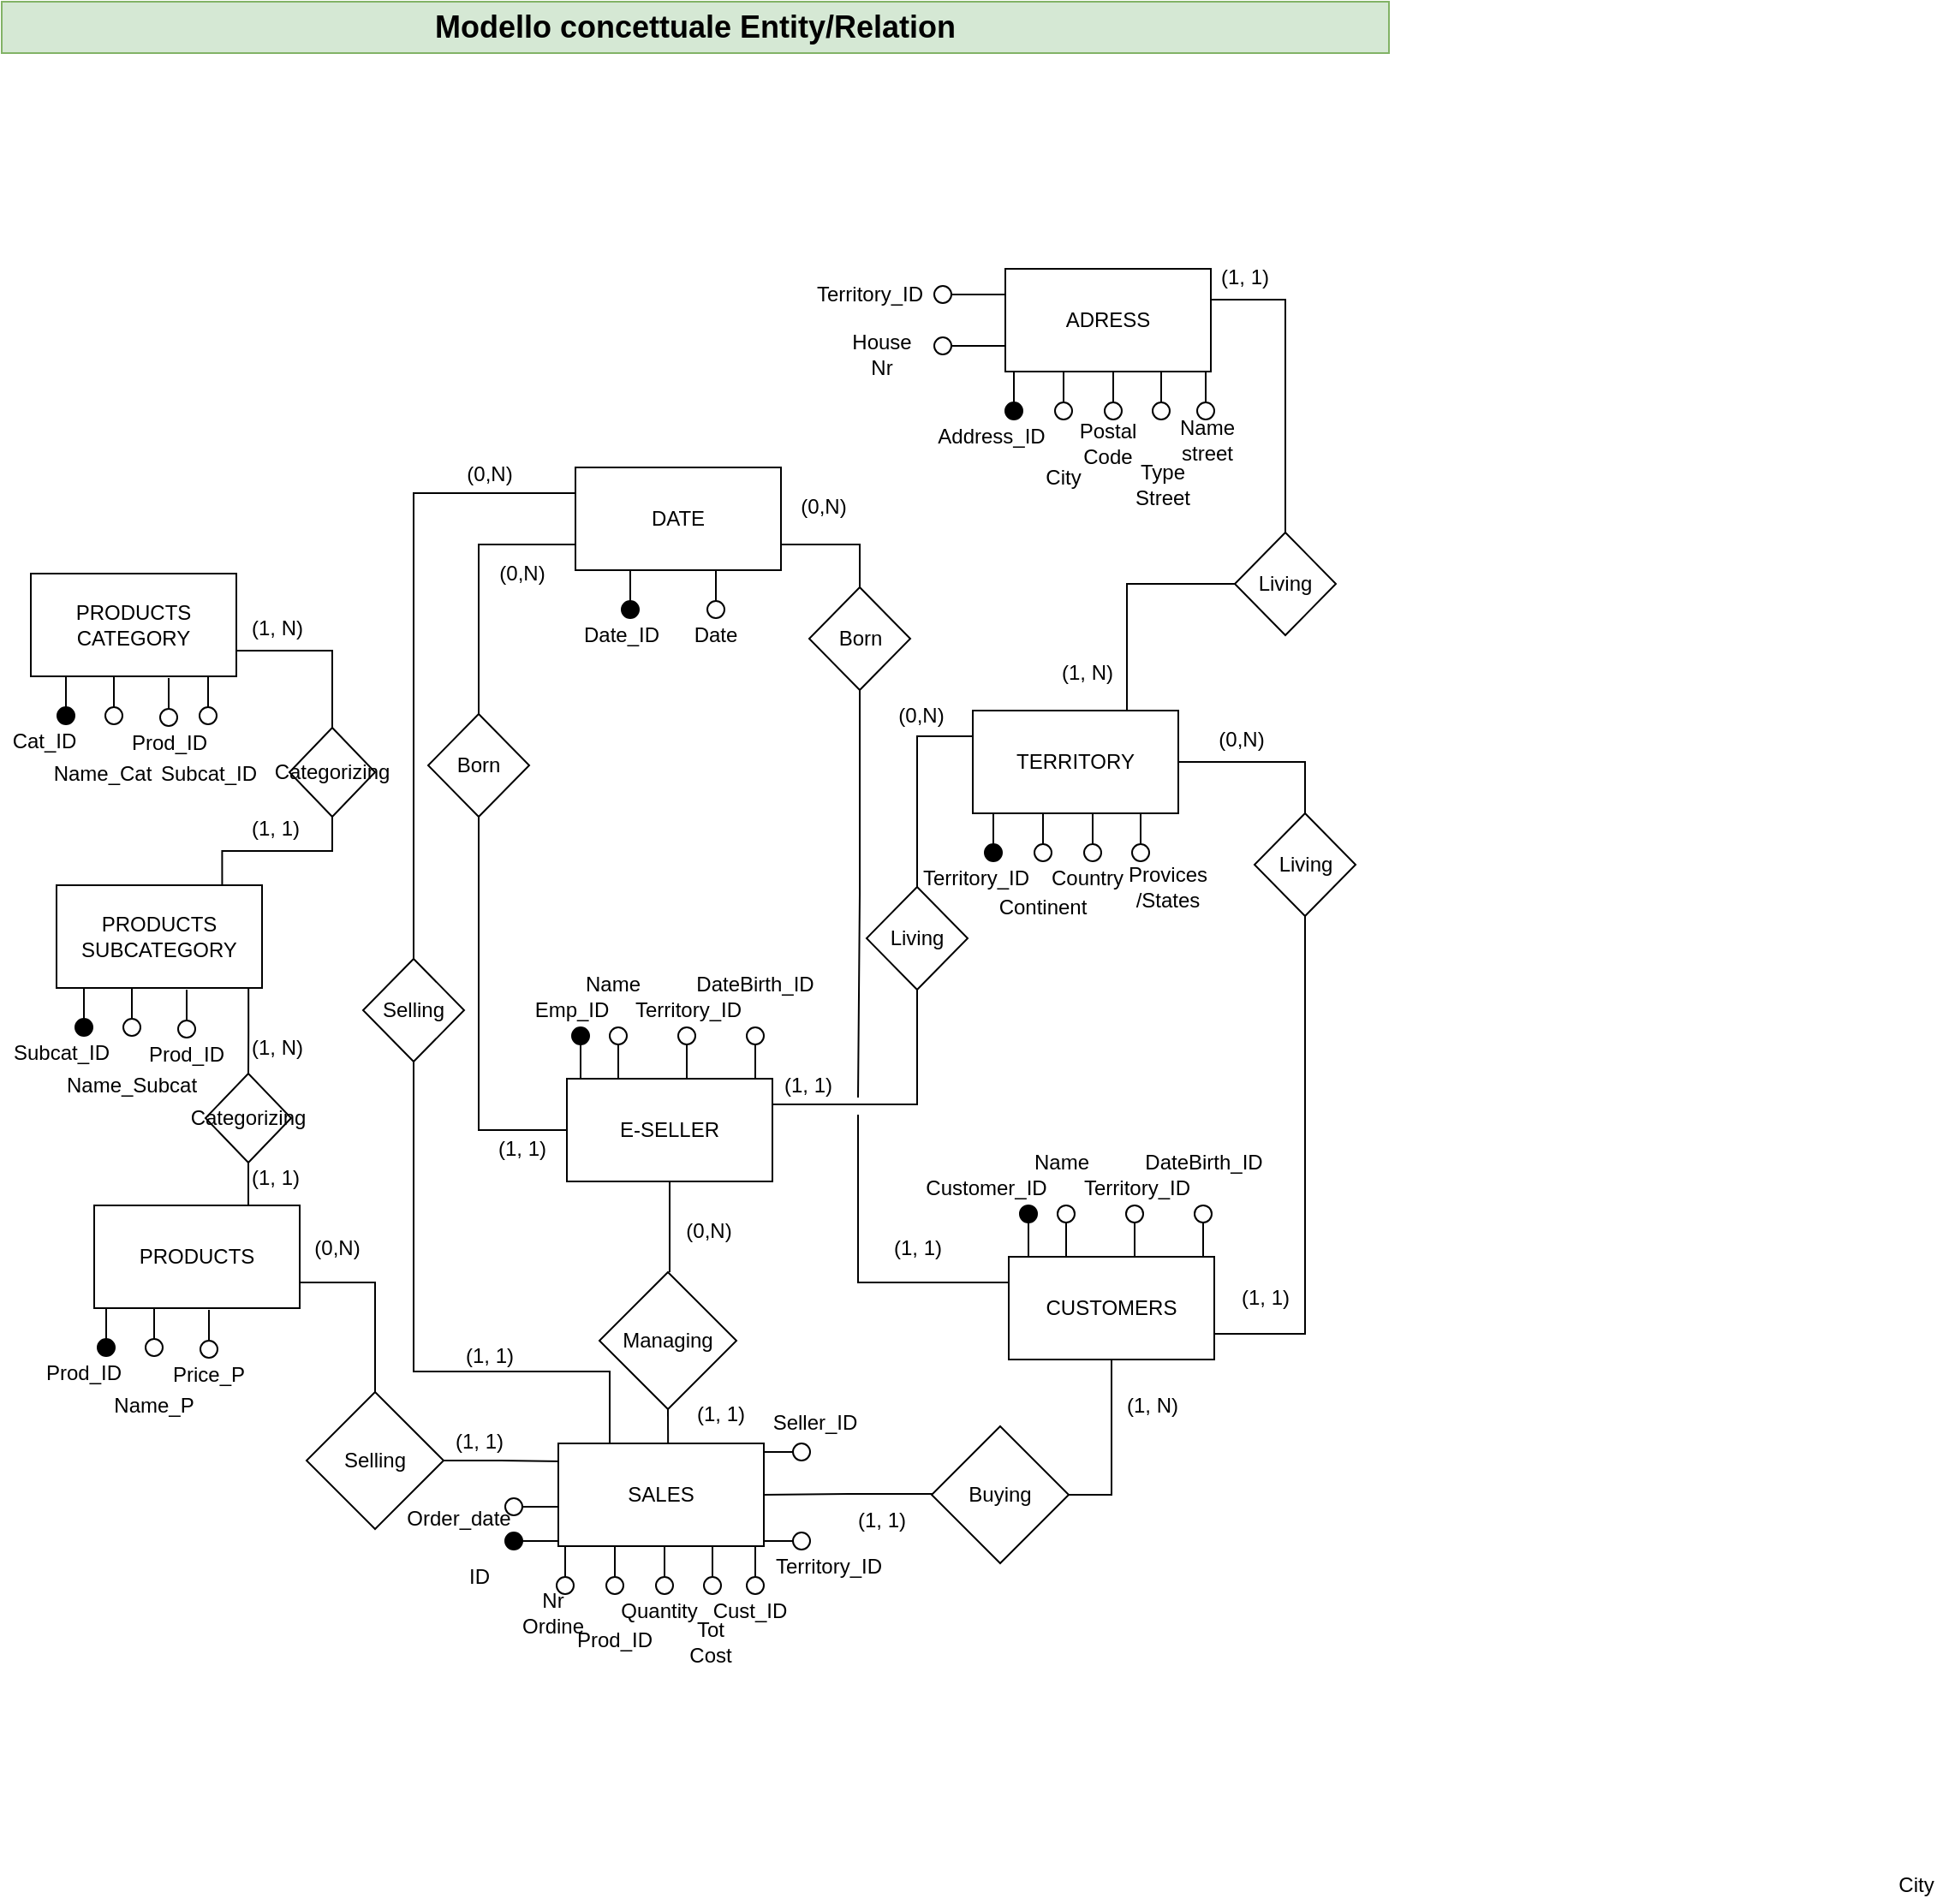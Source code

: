 <mxfile version="21.6.8" type="device">
  <diagram name="Page-1" id="ieDIYA_swwrAIEChpHFk">
    <mxGraphModel dx="1036" dy="622" grid="1" gridSize="10" guides="1" tooltips="1" connect="1" arrows="1" fold="1" page="1" pageScale="1" pageWidth="827" pageHeight="1169" math="0" shadow="0">
      <root>
        <mxCell id="0" />
        <mxCell id="1" parent="0" />
        <mxCell id="45Ii6qkF4x4RbLBeoCnF-1" value="Modello concettuale Entity/Relation" style="text;html=1;strokeColor=#82b366;fillColor=#d5e8d4;align=center;verticalAlign=middle;whiteSpace=wrap;rounded=0;fontSize=18;fontStyle=1" parent="1" vertex="1">
          <mxGeometry x="10" y="10" width="810" height="30" as="geometry" />
        </mxCell>
        <mxCell id="45Ii6qkF4x4RbLBeoCnF-12" style="edgeStyle=orthogonalEdgeStyle;rounded=0;orthogonalLoop=1;jettySize=auto;html=1;exitX=1;exitY=0.5;exitDx=0;exitDy=0;entryX=0.02;entryY=0.174;entryDx=0;entryDy=0;endArrow=none;endFill=0;entryPerimeter=0;" parent="1" source="45Ii6qkF4x4RbLBeoCnF-19" target="45Ii6qkF4x4RbLBeoCnF-9" edge="1">
          <mxGeometry relative="1" as="geometry" />
        </mxCell>
        <mxCell id="45Ii6qkF4x4RbLBeoCnF-2" value="PRODUCTS" style="rounded=0;whiteSpace=wrap;html=1;" parent="1" vertex="1">
          <mxGeometry x="64" y="713" width="120" height="60" as="geometry" />
        </mxCell>
        <mxCell id="45Ii6qkF4x4RbLBeoCnF-18" style="edgeStyle=orthogonalEdgeStyle;rounded=0;orthogonalLoop=1;jettySize=auto;html=1;exitX=0.5;exitY=1;exitDx=0;exitDy=0;entryX=0.806;entryY=0.012;entryDx=0;entryDy=0;entryPerimeter=0;endArrow=none;endFill=0;" parent="1" source="45Ii6qkF4x4RbLBeoCnF-167" target="45Ii6qkF4x4RbLBeoCnF-4" edge="1">
          <mxGeometry relative="1" as="geometry" />
        </mxCell>
        <mxCell id="45Ii6qkF4x4RbLBeoCnF-3" value="PRODUCTS CATEGORY" style="rounded=0;whiteSpace=wrap;html=1;" parent="1" vertex="1">
          <mxGeometry x="27" y="344" width="120" height="60" as="geometry" />
        </mxCell>
        <mxCell id="45Ii6qkF4x4RbLBeoCnF-17" style="edgeStyle=orthogonalEdgeStyle;rounded=0;orthogonalLoop=1;jettySize=auto;html=1;endArrow=none;endFill=0;entryX=0.75;entryY=0;entryDx=0;entryDy=0;exitX=0.5;exitY=1;exitDx=0;exitDy=0;" parent="1" source="45Ii6qkF4x4RbLBeoCnF-169" target="45Ii6qkF4x4RbLBeoCnF-2" edge="1">
          <mxGeometry relative="1" as="geometry">
            <mxPoint x="158" y="592" as="sourcePoint" />
          </mxGeometry>
        </mxCell>
        <mxCell id="45Ii6qkF4x4RbLBeoCnF-4" value="PRODUCTS SUBCATEGORY" style="rounded=0;whiteSpace=wrap;html=1;" parent="1" vertex="1">
          <mxGeometry x="42" y="526" width="120" height="60" as="geometry" />
        </mxCell>
        <mxCell id="45Ii6qkF4x4RbLBeoCnF-11" style="edgeStyle=orthogonalEdgeStyle;rounded=0;orthogonalLoop=1;jettySize=auto;html=1;exitX=0.044;exitY=0.494;exitDx=0;exitDy=0;entryX=1;entryY=0.5;entryDx=0;entryDy=0;endArrow=none;endFill=0;exitPerimeter=0;" parent="1" source="45Ii6qkF4x4RbLBeoCnF-21" target="45Ii6qkF4x4RbLBeoCnF-9" edge="1">
          <mxGeometry relative="1" as="geometry" />
        </mxCell>
        <mxCell id="45Ii6qkF4x4RbLBeoCnF-220" style="edgeStyle=orthogonalEdgeStyle;rounded=0;orthogonalLoop=1;jettySize=auto;html=1;exitX=0;exitY=0.25;exitDx=0;exitDy=0;endArrow=none;endFill=0;" parent="1" source="45Ii6qkF4x4RbLBeoCnF-5" edge="1">
          <mxGeometry relative="1" as="geometry">
            <mxPoint x="510" y="660" as="targetPoint" />
            <Array as="points">
              <mxPoint x="510" y="758" />
              <mxPoint x="510" y="660" />
            </Array>
          </mxGeometry>
        </mxCell>
        <mxCell id="45Ii6qkF4x4RbLBeoCnF-5" value="CUSTOMERS" style="rounded=0;whiteSpace=wrap;html=1;" parent="1" vertex="1">
          <mxGeometry x="598" y="743" width="120" height="60" as="geometry" />
        </mxCell>
        <mxCell id="45Ii6qkF4x4RbLBeoCnF-171" style="edgeStyle=orthogonalEdgeStyle;rounded=0;orthogonalLoop=1;jettySize=auto;html=1;exitX=0.5;exitY=0;exitDx=0;exitDy=0;endArrow=none;endFill=0;entryX=0;entryY=0.75;entryDx=0;entryDy=0;" parent="1" source="45Ii6qkF4x4RbLBeoCnF-172" target="45Ii6qkF4x4RbLBeoCnF-7" edge="1">
          <mxGeometry relative="1" as="geometry">
            <mxPoint x="418" y="455" as="targetPoint" />
          </mxGeometry>
        </mxCell>
        <mxCell id="45Ii6qkF4x4RbLBeoCnF-6" value="E-SELLER" style="rounded=0;whiteSpace=wrap;html=1;" parent="1" vertex="1">
          <mxGeometry x="340" y="639" width="120" height="60" as="geometry" />
        </mxCell>
        <mxCell id="45Ii6qkF4x4RbLBeoCnF-14" style="edgeStyle=orthogonalEdgeStyle;rounded=0;orthogonalLoop=1;jettySize=auto;html=1;endArrow=none;endFill=0;exitX=0.5;exitY=1;exitDx=0;exitDy=0;entryX=0.25;entryY=0;entryDx=0;entryDy=0;" parent="1" source="45Ii6qkF4x4RbLBeoCnF-25" target="45Ii6qkF4x4RbLBeoCnF-9" edge="1">
          <mxGeometry relative="1" as="geometry">
            <mxPoint x="225" y="911" as="sourcePoint" />
            <mxPoint x="340" y="810" as="targetPoint" />
            <Array as="points">
              <mxPoint x="251" y="810" />
              <mxPoint x="365" y="810" />
            </Array>
          </mxGeometry>
        </mxCell>
        <mxCell id="45Ii6qkF4x4RbLBeoCnF-221" style="edgeStyle=orthogonalEdgeStyle;rounded=0;orthogonalLoop=1;jettySize=auto;html=1;exitX=0.5;exitY=1;exitDx=0;exitDy=0;endArrow=none;endFill=0;" parent="1" source="45Ii6qkF4x4RbLBeoCnF-222" edge="1">
          <mxGeometry relative="1" as="geometry">
            <mxPoint x="510" y="650" as="targetPoint" />
          </mxGeometry>
        </mxCell>
        <mxCell id="45Ii6qkF4x4RbLBeoCnF-7" value="DATE" style="rounded=0;whiteSpace=wrap;html=1;" parent="1" vertex="1">
          <mxGeometry x="345" y="282" width="120" height="60" as="geometry" />
        </mxCell>
        <mxCell id="45Ii6qkF4x4RbLBeoCnF-15" style="edgeStyle=orthogonalEdgeStyle;rounded=0;orthogonalLoop=1;jettySize=auto;html=1;exitX=0.5;exitY=1;exitDx=0;exitDy=0;entryX=1;entryY=0.75;entryDx=0;entryDy=0;endArrow=none;endFill=0;" parent="1" source="45Ii6qkF4x4RbLBeoCnF-174" target="45Ii6qkF4x4RbLBeoCnF-5" edge="1">
          <mxGeometry relative="1" as="geometry">
            <Array as="points">
              <mxPoint x="771" y="788" />
            </Array>
          </mxGeometry>
        </mxCell>
        <mxCell id="45Ii6qkF4x4RbLBeoCnF-115" style="edgeStyle=orthogonalEdgeStyle;rounded=0;orthogonalLoop=1;jettySize=auto;html=1;exitX=0.5;exitY=0;exitDx=0;exitDy=0;entryX=1;entryY=0.75;entryDx=0;entryDy=0;endArrow=none;endFill=0;" parent="1" source="45Ii6qkF4x4RbLBeoCnF-178" target="45Ii6qkF4x4RbLBeoCnF-114" edge="1">
          <mxGeometry relative="1" as="geometry">
            <Array as="points">
              <mxPoint x="760" y="320" />
              <mxPoint x="760" y="184" />
              <mxPoint x="716" y="184" />
            </Array>
          </mxGeometry>
        </mxCell>
        <mxCell id="45Ii6qkF4x4RbLBeoCnF-181" style="edgeStyle=orthogonalEdgeStyle;rounded=0;orthogonalLoop=1;jettySize=auto;html=1;exitX=0.5;exitY=1;exitDx=0;exitDy=0;entryX=1;entryY=0.25;entryDx=0;entryDy=0;endArrow=none;endFill=0;" parent="1" source="45Ii6qkF4x4RbLBeoCnF-182" target="45Ii6qkF4x4RbLBeoCnF-6" edge="1">
          <mxGeometry relative="1" as="geometry" />
        </mxCell>
        <mxCell id="45Ii6qkF4x4RbLBeoCnF-8" value="TERRITORY" style="rounded=0;whiteSpace=wrap;html=1;" parent="1" vertex="1">
          <mxGeometry x="577" y="424" width="120" height="60" as="geometry" />
        </mxCell>
        <mxCell id="45Ii6qkF4x4RbLBeoCnF-9" value="SALES" style="rounded=0;whiteSpace=wrap;html=1;" parent="1" vertex="1">
          <mxGeometry x="335" y="852" width="120" height="60" as="geometry" />
        </mxCell>
        <mxCell id="45Ii6qkF4x4RbLBeoCnF-20" value="" style="edgeStyle=orthogonalEdgeStyle;rounded=0;orthogonalLoop=1;jettySize=auto;html=1;exitX=1;exitY=0.75;exitDx=0;exitDy=0;entryX=0.5;entryY=0;entryDx=0;entryDy=0;endArrow=none;endFill=0;" parent="1" source="45Ii6qkF4x4RbLBeoCnF-2" target="45Ii6qkF4x4RbLBeoCnF-19" edge="1">
          <mxGeometry relative="1" as="geometry">
            <mxPoint x="168" y="773" as="sourcePoint" />
            <mxPoint x="188" y="833" as="targetPoint" />
          </mxGeometry>
        </mxCell>
        <mxCell id="45Ii6qkF4x4RbLBeoCnF-19" value="Selling" style="rhombus;whiteSpace=wrap;html=1;" parent="1" vertex="1">
          <mxGeometry x="188" y="822" width="80" height="80" as="geometry" />
        </mxCell>
        <mxCell id="45Ii6qkF4x4RbLBeoCnF-22" value="" style="edgeStyle=orthogonalEdgeStyle;rounded=0;orthogonalLoop=1;jettySize=auto;html=1;exitX=0.5;exitY=1;exitDx=0;exitDy=0;entryX=1;entryY=0.5;entryDx=0;entryDy=0;endArrow=none;endFill=0;" parent="1" source="45Ii6qkF4x4RbLBeoCnF-5" target="45Ii6qkF4x4RbLBeoCnF-21" edge="1">
          <mxGeometry relative="1" as="geometry">
            <mxPoint x="658" y="803" as="sourcePoint" />
            <mxPoint x="453" y="882" as="targetPoint" />
          </mxGeometry>
        </mxCell>
        <mxCell id="45Ii6qkF4x4RbLBeoCnF-21" value="Buying" style="rhombus;whiteSpace=wrap;html=1;" parent="1" vertex="1">
          <mxGeometry x="553" y="842" width="80" height="80" as="geometry" />
        </mxCell>
        <mxCell id="45Ii6qkF4x4RbLBeoCnF-24" value="" style="edgeStyle=orthogonalEdgeStyle;rounded=0;orthogonalLoop=1;jettySize=auto;html=1;exitX=0.5;exitY=1;exitDx=0;exitDy=0;endArrow=none;endFill=0;" parent="1" source="45Ii6qkF4x4RbLBeoCnF-6" edge="1">
          <mxGeometry relative="1" as="geometry">
            <mxPoint x="399" y="722" as="sourcePoint" />
            <mxPoint x="400" y="752" as="targetPoint" />
          </mxGeometry>
        </mxCell>
        <mxCell id="45Ii6qkF4x4RbLBeoCnF-198" style="edgeStyle=orthogonalEdgeStyle;rounded=0;orthogonalLoop=1;jettySize=auto;html=1;exitX=0.5;exitY=1;exitDx=0;exitDy=0;entryX=0.534;entryY=0.002;entryDx=0;entryDy=0;entryPerimeter=0;endArrow=none;endFill=0;" parent="1" source="45Ii6qkF4x4RbLBeoCnF-23" target="45Ii6qkF4x4RbLBeoCnF-9" edge="1">
          <mxGeometry relative="1" as="geometry" />
        </mxCell>
        <mxCell id="45Ii6qkF4x4RbLBeoCnF-23" value="Managing" style="rhombus;whiteSpace=wrap;html=1;" parent="1" vertex="1">
          <mxGeometry x="359" y="752" width="80" height="80" as="geometry" />
        </mxCell>
        <mxCell id="45Ii6qkF4x4RbLBeoCnF-26" value="" style="edgeStyle=orthogonalEdgeStyle;rounded=0;orthogonalLoop=1;jettySize=auto;html=1;exitX=0;exitY=0.25;exitDx=0;exitDy=0;endArrow=none;endFill=0;" parent="1" source="45Ii6qkF4x4RbLBeoCnF-7" target="45Ii6qkF4x4RbLBeoCnF-25" edge="1">
          <mxGeometry relative="1" as="geometry">
            <mxPoint x="555" y="441" as="sourcePoint" />
            <mxPoint x="645" y="371" as="targetPoint" />
          </mxGeometry>
        </mxCell>
        <mxCell id="45Ii6qkF4x4RbLBeoCnF-25" value="Selling" style="rhombus;whiteSpace=wrap;html=1;" parent="1" vertex="1">
          <mxGeometry x="221" y="569" width="59" height="60" as="geometry" />
        </mxCell>
        <mxCell id="45Ii6qkF4x4RbLBeoCnF-29" style="edgeStyle=orthogonalEdgeStyle;rounded=0;orthogonalLoop=1;jettySize=auto;html=1;exitX=0.5;exitY=1;exitDx=0;exitDy=0;entryX=0.125;entryY=0.001;entryDx=0;entryDy=0;entryPerimeter=0;endArrow=none;endFill=0;" parent="1" source="45Ii6qkF4x4RbLBeoCnF-27" edge="1">
          <mxGeometry relative="1" as="geometry">
            <mxPoint x="348" y="639.06" as="targetPoint" />
          </mxGeometry>
        </mxCell>
        <mxCell id="45Ii6qkF4x4RbLBeoCnF-27" value="" style="ellipse;whiteSpace=wrap;html=1;aspect=fixed;fillColor=#000000;" parent="1" vertex="1">
          <mxGeometry x="343" y="609" width="10" height="10" as="geometry" />
        </mxCell>
        <mxCell id="45Ii6qkF4x4RbLBeoCnF-30" style="edgeStyle=orthogonalEdgeStyle;rounded=0;orthogonalLoop=1;jettySize=auto;html=1;exitX=0.5;exitY=1;exitDx=0;exitDy=0;entryX=0.125;entryY=0.001;entryDx=0;entryDy=0;entryPerimeter=0;endArrow=none;endFill=0;" parent="1" source="45Ii6qkF4x4RbLBeoCnF-31" edge="1">
          <mxGeometry relative="1" as="geometry">
            <mxPoint x="370" y="639" as="targetPoint" />
          </mxGeometry>
        </mxCell>
        <mxCell id="45Ii6qkF4x4RbLBeoCnF-31" value="" style="ellipse;whiteSpace=wrap;html=1;aspect=fixed;" parent="1" vertex="1">
          <mxGeometry x="365" y="609" width="10" height="10" as="geometry" />
        </mxCell>
        <mxCell id="45Ii6qkF4x4RbLBeoCnF-32" value="Emp_ID" style="text;html=1;strokeColor=none;fillColor=none;align=center;verticalAlign=middle;whiteSpace=wrap;rounded=0;fontStyle=0" parent="1" vertex="1">
          <mxGeometry x="313" y="589" width="60" height="20" as="geometry" />
        </mxCell>
        <mxCell id="45Ii6qkF4x4RbLBeoCnF-33" value="Name" style="text;html=1;strokeColor=none;fillColor=none;align=center;verticalAlign=middle;whiteSpace=wrap;rounded=0;fontStyle=0" parent="1" vertex="1">
          <mxGeometry x="349" y="574" width="36" height="20" as="geometry" />
        </mxCell>
        <mxCell id="45Ii6qkF4x4RbLBeoCnF-36" style="edgeStyle=orthogonalEdgeStyle;rounded=0;orthogonalLoop=1;jettySize=auto;html=1;exitX=0.5;exitY=1;exitDx=0;exitDy=0;entryX=0.125;entryY=0.001;entryDx=0;entryDy=0;entryPerimeter=0;endArrow=none;endFill=0;" parent="1" source="45Ii6qkF4x4RbLBeoCnF-37" edge="1">
          <mxGeometry relative="1" as="geometry">
            <mxPoint x="410" y="639" as="targetPoint" />
          </mxGeometry>
        </mxCell>
        <mxCell id="45Ii6qkF4x4RbLBeoCnF-37" value="" style="ellipse;whiteSpace=wrap;html=1;aspect=fixed;" parent="1" vertex="1">
          <mxGeometry x="405" y="609" width="10" height="10" as="geometry" />
        </mxCell>
        <mxCell id="45Ii6qkF4x4RbLBeoCnF-38" value="Territory_ID" style="text;html=1;strokeColor=none;fillColor=none;align=center;verticalAlign=middle;whiteSpace=wrap;rounded=0;fontStyle=0" parent="1" vertex="1">
          <mxGeometry x="393" y="589" width="36" height="20" as="geometry" />
        </mxCell>
        <mxCell id="45Ii6qkF4x4RbLBeoCnF-39" style="edgeStyle=orthogonalEdgeStyle;rounded=0;orthogonalLoop=1;jettySize=auto;html=1;exitX=0.5;exitY=1;exitDx=0;exitDy=0;entryX=0.125;entryY=0.001;entryDx=0;entryDy=0;entryPerimeter=0;endArrow=none;endFill=0;" parent="1" source="45Ii6qkF4x4RbLBeoCnF-40" edge="1">
          <mxGeometry relative="1" as="geometry">
            <mxPoint x="450" y="639" as="targetPoint" />
          </mxGeometry>
        </mxCell>
        <mxCell id="45Ii6qkF4x4RbLBeoCnF-40" value="" style="ellipse;whiteSpace=wrap;html=1;aspect=fixed;" parent="1" vertex="1">
          <mxGeometry x="445" y="609" width="10" height="10" as="geometry" />
        </mxCell>
        <mxCell id="45Ii6qkF4x4RbLBeoCnF-41" value="DateBirth_ID" style="text;html=1;strokeColor=none;fillColor=none;align=center;verticalAlign=middle;whiteSpace=wrap;rounded=0;fontStyle=0" parent="1" vertex="1">
          <mxGeometry x="432" y="574" width="36" height="20" as="geometry" />
        </mxCell>
        <mxCell id="45Ii6qkF4x4RbLBeoCnF-45" style="edgeStyle=orthogonalEdgeStyle;rounded=0;orthogonalLoop=1;jettySize=auto;html=1;exitX=0.5;exitY=0;exitDx=0;exitDy=0;endArrow=none;endFill=0;" parent="1" source="45Ii6qkF4x4RbLBeoCnF-43" edge="1">
          <mxGeometry relative="1" as="geometry">
            <mxPoint x="377" y="342" as="targetPoint" />
          </mxGeometry>
        </mxCell>
        <mxCell id="45Ii6qkF4x4RbLBeoCnF-43" value="" style="ellipse;whiteSpace=wrap;html=1;aspect=fixed;fillColor=#000000;" parent="1" vertex="1">
          <mxGeometry x="372" y="360" width="10" height="10" as="geometry" />
        </mxCell>
        <mxCell id="45Ii6qkF4x4RbLBeoCnF-44" value="Date_ID" style="text;html=1;strokeColor=none;fillColor=none;align=center;verticalAlign=middle;whiteSpace=wrap;rounded=0;fontStyle=0" parent="1" vertex="1">
          <mxGeometry x="354" y="370" width="36" height="20" as="geometry" />
        </mxCell>
        <mxCell id="45Ii6qkF4x4RbLBeoCnF-50" style="edgeStyle=orthogonalEdgeStyle;rounded=0;orthogonalLoop=1;jettySize=auto;html=1;exitX=0.5;exitY=0;exitDx=0;exitDy=0;endArrow=none;endFill=0;" parent="1" source="45Ii6qkF4x4RbLBeoCnF-51" edge="1">
          <mxGeometry relative="1" as="geometry">
            <mxPoint x="427" y="342" as="targetPoint" />
          </mxGeometry>
        </mxCell>
        <mxCell id="45Ii6qkF4x4RbLBeoCnF-51" value="" style="ellipse;whiteSpace=wrap;html=1;aspect=fixed;fillColor=#FFFFFF;" parent="1" vertex="1">
          <mxGeometry x="422" y="360" width="10" height="10" as="geometry" />
        </mxCell>
        <mxCell id="45Ii6qkF4x4RbLBeoCnF-52" value="Date" style="text;html=1;strokeColor=none;fillColor=none;align=center;verticalAlign=middle;whiteSpace=wrap;rounded=0;fontStyle=0" parent="1" vertex="1">
          <mxGeometry x="409" y="370" width="36" height="20" as="geometry" />
        </mxCell>
        <mxCell id="45Ii6qkF4x4RbLBeoCnF-53" style="edgeStyle=orthogonalEdgeStyle;rounded=0;orthogonalLoop=1;jettySize=auto;html=1;exitX=0.5;exitY=0;exitDx=0;exitDy=0;endArrow=none;endFill=0;" parent="1" source="45Ii6qkF4x4RbLBeoCnF-54" edge="1">
          <mxGeometry relative="1" as="geometry">
            <mxPoint x="71" y="773" as="targetPoint" />
          </mxGeometry>
        </mxCell>
        <mxCell id="45Ii6qkF4x4RbLBeoCnF-54" value="" style="ellipse;whiteSpace=wrap;html=1;aspect=fixed;fillColor=#000000;" parent="1" vertex="1">
          <mxGeometry x="66" y="791" width="10" height="10" as="geometry" />
        </mxCell>
        <mxCell id="45Ii6qkF4x4RbLBeoCnF-55" value="Prod_ID" style="text;html=1;strokeColor=none;fillColor=none;align=center;verticalAlign=middle;whiteSpace=wrap;rounded=0;fontStyle=0" parent="1" vertex="1">
          <mxGeometry x="40" y="801" width="36" height="20" as="geometry" />
        </mxCell>
        <mxCell id="45Ii6qkF4x4RbLBeoCnF-56" style="edgeStyle=orthogonalEdgeStyle;rounded=0;orthogonalLoop=1;jettySize=auto;html=1;exitX=0.5;exitY=0;exitDx=0;exitDy=0;endArrow=none;endFill=0;" parent="1" source="45Ii6qkF4x4RbLBeoCnF-57" edge="1">
          <mxGeometry relative="1" as="geometry">
            <mxPoint x="99" y="773" as="targetPoint" />
          </mxGeometry>
        </mxCell>
        <mxCell id="45Ii6qkF4x4RbLBeoCnF-57" value="" style="ellipse;whiteSpace=wrap;html=1;aspect=fixed;fillColor=#FFFFFF;" parent="1" vertex="1">
          <mxGeometry x="94" y="791" width="10" height="10" as="geometry" />
        </mxCell>
        <mxCell id="45Ii6qkF4x4RbLBeoCnF-58" value="Name_P" style="text;html=1;strokeColor=none;fillColor=none;align=center;verticalAlign=middle;whiteSpace=wrap;rounded=0;fontStyle=0" parent="1" vertex="1">
          <mxGeometry x="81" y="820" width="36" height="20" as="geometry" />
        </mxCell>
        <mxCell id="45Ii6qkF4x4RbLBeoCnF-59" style="edgeStyle=orthogonalEdgeStyle;rounded=0;orthogonalLoop=1;jettySize=auto;html=1;exitX=0.5;exitY=0;exitDx=0;exitDy=0;endArrow=none;endFill=0;" parent="1" source="45Ii6qkF4x4RbLBeoCnF-60" edge="1">
          <mxGeometry relative="1" as="geometry">
            <mxPoint x="131" y="774" as="targetPoint" />
          </mxGeometry>
        </mxCell>
        <mxCell id="45Ii6qkF4x4RbLBeoCnF-60" value="" style="ellipse;whiteSpace=wrap;html=1;aspect=fixed;fillColor=#FFFFFF;" parent="1" vertex="1">
          <mxGeometry x="126" y="792" width="10" height="10" as="geometry" />
        </mxCell>
        <mxCell id="45Ii6qkF4x4RbLBeoCnF-61" value="Price_P" style="text;html=1;strokeColor=none;fillColor=none;align=center;verticalAlign=middle;whiteSpace=wrap;rounded=0;fontStyle=0" parent="1" vertex="1">
          <mxGeometry x="113" y="802" width="36" height="20" as="geometry" />
        </mxCell>
        <mxCell id="45Ii6qkF4x4RbLBeoCnF-62" style="edgeStyle=orthogonalEdgeStyle;rounded=0;orthogonalLoop=1;jettySize=auto;html=1;exitX=0.5;exitY=0;exitDx=0;exitDy=0;endArrow=none;endFill=0;" parent="1" source="45Ii6qkF4x4RbLBeoCnF-63" edge="1">
          <mxGeometry relative="1" as="geometry">
            <mxPoint x="58" y="586" as="targetPoint" />
          </mxGeometry>
        </mxCell>
        <mxCell id="45Ii6qkF4x4RbLBeoCnF-63" value="" style="ellipse;whiteSpace=wrap;html=1;aspect=fixed;fillColor=#000000;" parent="1" vertex="1">
          <mxGeometry x="53" y="604" width="10" height="10" as="geometry" />
        </mxCell>
        <mxCell id="45Ii6qkF4x4RbLBeoCnF-64" value="Subcat_ID" style="text;html=1;strokeColor=none;fillColor=none;align=center;verticalAlign=middle;whiteSpace=wrap;rounded=0;fontStyle=0" parent="1" vertex="1">
          <mxGeometry x="27" y="614" width="36" height="20" as="geometry" />
        </mxCell>
        <mxCell id="45Ii6qkF4x4RbLBeoCnF-65" style="edgeStyle=orthogonalEdgeStyle;rounded=0;orthogonalLoop=1;jettySize=auto;html=1;exitX=0.5;exitY=0;exitDx=0;exitDy=0;endArrow=none;endFill=0;" parent="1" source="45Ii6qkF4x4RbLBeoCnF-66" edge="1">
          <mxGeometry relative="1" as="geometry">
            <mxPoint x="86" y="586" as="targetPoint" />
          </mxGeometry>
        </mxCell>
        <mxCell id="45Ii6qkF4x4RbLBeoCnF-66" value="" style="ellipse;whiteSpace=wrap;html=1;aspect=fixed;fillColor=#FFFFFF;" parent="1" vertex="1">
          <mxGeometry x="81" y="604" width="10" height="10" as="geometry" />
        </mxCell>
        <mxCell id="45Ii6qkF4x4RbLBeoCnF-67" value="Name_Subcat" style="text;html=1;strokeColor=none;fillColor=none;align=center;verticalAlign=middle;whiteSpace=wrap;rounded=0;fontStyle=0" parent="1" vertex="1">
          <mxGeometry x="68" y="633" width="36" height="20" as="geometry" />
        </mxCell>
        <mxCell id="45Ii6qkF4x4RbLBeoCnF-68" style="edgeStyle=orthogonalEdgeStyle;rounded=0;orthogonalLoop=1;jettySize=auto;html=1;exitX=0.5;exitY=0;exitDx=0;exitDy=0;endArrow=none;endFill=0;" parent="1" source="45Ii6qkF4x4RbLBeoCnF-69" edge="1">
          <mxGeometry relative="1" as="geometry">
            <mxPoint x="118" y="587" as="targetPoint" />
          </mxGeometry>
        </mxCell>
        <mxCell id="45Ii6qkF4x4RbLBeoCnF-69" value="" style="ellipse;whiteSpace=wrap;html=1;aspect=fixed;fillColor=#FFFFFF;" parent="1" vertex="1">
          <mxGeometry x="113" y="605" width="10" height="10" as="geometry" />
        </mxCell>
        <mxCell id="45Ii6qkF4x4RbLBeoCnF-70" value="Prod_ID" style="text;html=1;strokeColor=none;fillColor=none;align=center;verticalAlign=middle;whiteSpace=wrap;rounded=0;fontStyle=0" parent="1" vertex="1">
          <mxGeometry x="100" y="615" width="36" height="20" as="geometry" />
        </mxCell>
        <mxCell id="45Ii6qkF4x4RbLBeoCnF-71" style="edgeStyle=orthogonalEdgeStyle;rounded=0;orthogonalLoop=1;jettySize=auto;html=1;exitX=0.5;exitY=1;exitDx=0;exitDy=0;entryX=0.125;entryY=0.001;entryDx=0;entryDy=0;entryPerimeter=0;endArrow=none;endFill=0;" parent="1" source="45Ii6qkF4x4RbLBeoCnF-72" edge="1">
          <mxGeometry relative="1" as="geometry">
            <mxPoint x="609.5" y="743" as="targetPoint" />
          </mxGeometry>
        </mxCell>
        <mxCell id="45Ii6qkF4x4RbLBeoCnF-72" value="" style="ellipse;whiteSpace=wrap;html=1;aspect=fixed;fillColor=#000000;" parent="1" vertex="1">
          <mxGeometry x="604.5" y="712.94" width="10" height="10" as="geometry" />
        </mxCell>
        <mxCell id="45Ii6qkF4x4RbLBeoCnF-73" style="edgeStyle=orthogonalEdgeStyle;rounded=0;orthogonalLoop=1;jettySize=auto;html=1;exitX=0.5;exitY=1;exitDx=0;exitDy=0;entryX=0.125;entryY=0.001;entryDx=0;entryDy=0;entryPerimeter=0;endArrow=none;endFill=0;" parent="1" source="45Ii6qkF4x4RbLBeoCnF-74" edge="1">
          <mxGeometry relative="1" as="geometry">
            <mxPoint x="631.5" y="742.94" as="targetPoint" />
          </mxGeometry>
        </mxCell>
        <mxCell id="45Ii6qkF4x4RbLBeoCnF-74" value="" style="ellipse;whiteSpace=wrap;html=1;aspect=fixed;" parent="1" vertex="1">
          <mxGeometry x="626.5" y="712.94" width="10" height="10" as="geometry" />
        </mxCell>
        <mxCell id="45Ii6qkF4x4RbLBeoCnF-75" value="Customer_ID" style="text;html=1;strokeColor=none;fillColor=none;align=center;verticalAlign=middle;whiteSpace=wrap;rounded=0;fontStyle=0" parent="1" vertex="1">
          <mxGeometry x="554.5" y="692.94" width="60" height="20" as="geometry" />
        </mxCell>
        <mxCell id="45Ii6qkF4x4RbLBeoCnF-76" value="Name" style="text;html=1;strokeColor=none;fillColor=none;align=center;verticalAlign=middle;whiteSpace=wrap;rounded=0;fontStyle=0" parent="1" vertex="1">
          <mxGeometry x="610.5" y="677.94" width="36" height="20" as="geometry" />
        </mxCell>
        <mxCell id="45Ii6qkF4x4RbLBeoCnF-77" style="edgeStyle=orthogonalEdgeStyle;rounded=0;orthogonalLoop=1;jettySize=auto;html=1;exitX=0.5;exitY=1;exitDx=0;exitDy=0;entryX=0.125;entryY=0.001;entryDx=0;entryDy=0;entryPerimeter=0;endArrow=none;endFill=0;" parent="1" source="45Ii6qkF4x4RbLBeoCnF-78" edge="1">
          <mxGeometry relative="1" as="geometry">
            <mxPoint x="671.5" y="742.94" as="targetPoint" />
          </mxGeometry>
        </mxCell>
        <mxCell id="45Ii6qkF4x4RbLBeoCnF-78" value="" style="ellipse;whiteSpace=wrap;html=1;aspect=fixed;" parent="1" vertex="1">
          <mxGeometry x="666.5" y="712.94" width="10" height="10" as="geometry" />
        </mxCell>
        <mxCell id="45Ii6qkF4x4RbLBeoCnF-79" value="Territory_ID" style="text;html=1;strokeColor=none;fillColor=none;align=center;verticalAlign=middle;whiteSpace=wrap;rounded=0;fontStyle=0" parent="1" vertex="1">
          <mxGeometry x="654.5" y="692.94" width="36" height="20" as="geometry" />
        </mxCell>
        <mxCell id="45Ii6qkF4x4RbLBeoCnF-80" style="edgeStyle=orthogonalEdgeStyle;rounded=0;orthogonalLoop=1;jettySize=auto;html=1;exitX=0.5;exitY=1;exitDx=0;exitDy=0;entryX=0.125;entryY=0.001;entryDx=0;entryDy=0;entryPerimeter=0;endArrow=none;endFill=0;" parent="1" source="45Ii6qkF4x4RbLBeoCnF-81" edge="1">
          <mxGeometry relative="1" as="geometry">
            <mxPoint x="711.5" y="742.94" as="targetPoint" />
          </mxGeometry>
        </mxCell>
        <mxCell id="45Ii6qkF4x4RbLBeoCnF-81" value="" style="ellipse;whiteSpace=wrap;html=1;aspect=fixed;" parent="1" vertex="1">
          <mxGeometry x="706.5" y="712.94" width="10" height="10" as="geometry" />
        </mxCell>
        <mxCell id="45Ii6qkF4x4RbLBeoCnF-82" value="DateBirth_ID" style="text;html=1;strokeColor=none;fillColor=none;align=center;verticalAlign=middle;whiteSpace=wrap;rounded=0;fontStyle=0" parent="1" vertex="1">
          <mxGeometry x="693.5" y="677.94" width="36" height="20" as="geometry" />
        </mxCell>
        <mxCell id="45Ii6qkF4x4RbLBeoCnF-83" style="edgeStyle=orthogonalEdgeStyle;rounded=0;orthogonalLoop=1;jettySize=auto;html=1;exitX=0.5;exitY=0;exitDx=0;exitDy=0;endArrow=none;endFill=0;" parent="1" source="45Ii6qkF4x4RbLBeoCnF-84" edge="1">
          <mxGeometry relative="1" as="geometry">
            <mxPoint x="47.5" y="404" as="targetPoint" />
          </mxGeometry>
        </mxCell>
        <mxCell id="45Ii6qkF4x4RbLBeoCnF-84" value="" style="ellipse;whiteSpace=wrap;html=1;aspect=fixed;fillColor=#000000;" parent="1" vertex="1">
          <mxGeometry x="42.5" y="422" width="10" height="10" as="geometry" />
        </mxCell>
        <mxCell id="45Ii6qkF4x4RbLBeoCnF-85" value="Cat_ID" style="text;html=1;strokeColor=none;fillColor=none;align=center;verticalAlign=middle;whiteSpace=wrap;rounded=0;fontStyle=0" parent="1" vertex="1">
          <mxGeometry x="16.5" y="432" width="36" height="20" as="geometry" />
        </mxCell>
        <mxCell id="45Ii6qkF4x4RbLBeoCnF-86" style="edgeStyle=orthogonalEdgeStyle;rounded=0;orthogonalLoop=1;jettySize=auto;html=1;exitX=0.5;exitY=0;exitDx=0;exitDy=0;endArrow=none;endFill=0;" parent="1" source="45Ii6qkF4x4RbLBeoCnF-87" edge="1">
          <mxGeometry relative="1" as="geometry">
            <mxPoint x="75.5" y="404" as="targetPoint" />
          </mxGeometry>
        </mxCell>
        <mxCell id="45Ii6qkF4x4RbLBeoCnF-87" value="" style="ellipse;whiteSpace=wrap;html=1;aspect=fixed;fillColor=#FFFFFF;" parent="1" vertex="1">
          <mxGeometry x="70.5" y="422" width="10" height="10" as="geometry" />
        </mxCell>
        <mxCell id="45Ii6qkF4x4RbLBeoCnF-88" value="Name_Cat" style="text;html=1;strokeColor=none;fillColor=none;align=center;verticalAlign=middle;whiteSpace=wrap;rounded=0;fontStyle=0" parent="1" vertex="1">
          <mxGeometry x="50.5" y="451" width="36" height="20" as="geometry" />
        </mxCell>
        <mxCell id="45Ii6qkF4x4RbLBeoCnF-89" style="edgeStyle=orthogonalEdgeStyle;rounded=0;orthogonalLoop=1;jettySize=auto;html=1;exitX=0.5;exitY=0;exitDx=0;exitDy=0;endArrow=none;endFill=0;" parent="1" source="45Ii6qkF4x4RbLBeoCnF-90" edge="1">
          <mxGeometry relative="1" as="geometry">
            <mxPoint x="107.5" y="405" as="targetPoint" />
          </mxGeometry>
        </mxCell>
        <mxCell id="45Ii6qkF4x4RbLBeoCnF-90" value="" style="ellipse;whiteSpace=wrap;html=1;aspect=fixed;fillColor=#FFFFFF;" parent="1" vertex="1">
          <mxGeometry x="102.5" y="423" width="10" height="10" as="geometry" />
        </mxCell>
        <mxCell id="45Ii6qkF4x4RbLBeoCnF-91" value="Prod_ID" style="text;html=1;strokeColor=none;fillColor=none;align=center;verticalAlign=middle;whiteSpace=wrap;rounded=0;fontStyle=0" parent="1" vertex="1">
          <mxGeometry x="89.5" y="433" width="36" height="20" as="geometry" />
        </mxCell>
        <mxCell id="45Ii6qkF4x4RbLBeoCnF-96" style="edgeStyle=orthogonalEdgeStyle;rounded=0;orthogonalLoop=1;jettySize=auto;html=1;exitX=0.5;exitY=0;exitDx=0;exitDy=0;endArrow=none;endFill=0;" parent="1" source="45Ii6qkF4x4RbLBeoCnF-97" edge="1">
          <mxGeometry relative="1" as="geometry">
            <mxPoint x="130.5" y="404" as="targetPoint" />
          </mxGeometry>
        </mxCell>
        <mxCell id="45Ii6qkF4x4RbLBeoCnF-97" value="" style="ellipse;whiteSpace=wrap;html=1;aspect=fixed;fillColor=#FFFFFF;" parent="1" vertex="1">
          <mxGeometry x="125.5" y="422" width="10" height="10" as="geometry" />
        </mxCell>
        <mxCell id="45Ii6qkF4x4RbLBeoCnF-98" value="Subcat_ID" style="text;html=1;strokeColor=none;fillColor=none;align=center;verticalAlign=middle;whiteSpace=wrap;rounded=0;fontStyle=0" parent="1" vertex="1">
          <mxGeometry x="112.5" y="451" width="36" height="20" as="geometry" />
        </mxCell>
        <mxCell id="45Ii6qkF4x4RbLBeoCnF-99" style="edgeStyle=orthogonalEdgeStyle;rounded=0;orthogonalLoop=1;jettySize=auto;html=1;exitX=0.5;exitY=0;exitDx=0;exitDy=0;endArrow=none;endFill=0;" parent="1" source="45Ii6qkF4x4RbLBeoCnF-100" edge="1">
          <mxGeometry relative="1" as="geometry">
            <mxPoint x="589" y="484" as="targetPoint" />
          </mxGeometry>
        </mxCell>
        <mxCell id="45Ii6qkF4x4RbLBeoCnF-100" value="" style="ellipse;whiteSpace=wrap;html=1;aspect=fixed;fillColor=#000000;" parent="1" vertex="1">
          <mxGeometry x="584" y="502" width="10" height="10" as="geometry" />
        </mxCell>
        <mxCell id="45Ii6qkF4x4RbLBeoCnF-101" value="Territory_ID" style="text;html=1;strokeColor=none;fillColor=none;align=center;verticalAlign=middle;whiteSpace=wrap;rounded=0;fontStyle=0" parent="1" vertex="1">
          <mxGeometry x="561" y="512" width="36" height="20" as="geometry" />
        </mxCell>
        <mxCell id="45Ii6qkF4x4RbLBeoCnF-102" style="edgeStyle=orthogonalEdgeStyle;rounded=0;orthogonalLoop=1;jettySize=auto;html=1;exitX=0.5;exitY=0;exitDx=0;exitDy=0;endArrow=none;endFill=0;" parent="1" source="45Ii6qkF4x4RbLBeoCnF-103" edge="1">
          <mxGeometry relative="1" as="geometry">
            <mxPoint x="618" y="484" as="targetPoint" />
          </mxGeometry>
        </mxCell>
        <mxCell id="45Ii6qkF4x4RbLBeoCnF-103" value="" style="ellipse;whiteSpace=wrap;html=1;aspect=fixed;fillColor=#FFFFFF;" parent="1" vertex="1">
          <mxGeometry x="613" y="502" width="10" height="10" as="geometry" />
        </mxCell>
        <mxCell id="45Ii6qkF4x4RbLBeoCnF-104" value="Continent" style="text;html=1;strokeColor=none;fillColor=none;align=center;verticalAlign=middle;whiteSpace=wrap;rounded=0;fontStyle=0" parent="1" vertex="1">
          <mxGeometry x="600" y="529" width="36" height="20" as="geometry" />
        </mxCell>
        <mxCell id="45Ii6qkF4x4RbLBeoCnF-105" style="edgeStyle=orthogonalEdgeStyle;rounded=0;orthogonalLoop=1;jettySize=auto;html=1;exitX=0.5;exitY=0;exitDx=0;exitDy=0;endArrow=none;endFill=0;" parent="1" source="45Ii6qkF4x4RbLBeoCnF-106" edge="1">
          <mxGeometry relative="1" as="geometry">
            <mxPoint x="647" y="484" as="targetPoint" />
          </mxGeometry>
        </mxCell>
        <mxCell id="45Ii6qkF4x4RbLBeoCnF-106" value="" style="ellipse;whiteSpace=wrap;html=1;aspect=fixed;fillColor=#FFFFFF;" parent="1" vertex="1">
          <mxGeometry x="642" y="502" width="10" height="10" as="geometry" />
        </mxCell>
        <mxCell id="45Ii6qkF4x4RbLBeoCnF-107" value="Country" style="text;html=1;strokeColor=none;fillColor=none;align=center;verticalAlign=middle;whiteSpace=wrap;rounded=0;fontStyle=0" parent="1" vertex="1">
          <mxGeometry x="626" y="512" width="36" height="20" as="geometry" />
        </mxCell>
        <mxCell id="45Ii6qkF4x4RbLBeoCnF-111" style="edgeStyle=orthogonalEdgeStyle;rounded=0;orthogonalLoop=1;jettySize=auto;html=1;exitX=0.5;exitY=0;exitDx=0;exitDy=0;endArrow=none;endFill=0;" parent="1" source="45Ii6qkF4x4RbLBeoCnF-112" edge="1">
          <mxGeometry relative="1" as="geometry">
            <mxPoint x="675" y="484" as="targetPoint" />
          </mxGeometry>
        </mxCell>
        <mxCell id="45Ii6qkF4x4RbLBeoCnF-112" value="" style="ellipse;whiteSpace=wrap;html=1;aspect=fixed;fillColor=#FFFFFF;" parent="1" vertex="1">
          <mxGeometry x="670" y="502" width="10" height="10" as="geometry" />
        </mxCell>
        <mxCell id="45Ii6qkF4x4RbLBeoCnF-113" value="Provices&lt;br&gt;/States" style="text;html=1;strokeColor=none;fillColor=none;align=center;verticalAlign=middle;whiteSpace=wrap;rounded=0;fontStyle=0" parent="1" vertex="1">
          <mxGeometry x="673" y="517" width="36" height="20" as="geometry" />
        </mxCell>
        <mxCell id="45Ii6qkF4x4RbLBeoCnF-145" style="edgeStyle=orthogonalEdgeStyle;rounded=0;orthogonalLoop=1;jettySize=auto;html=1;exitX=0;exitY=0.25;exitDx=0;exitDy=0;entryX=1;entryY=0.5;entryDx=0;entryDy=0;endArrow=none;endFill=0;" parent="1" source="45Ii6qkF4x4RbLBeoCnF-114" target="45Ii6qkF4x4RbLBeoCnF-144" edge="1">
          <mxGeometry relative="1" as="geometry">
            <mxPoint x="522.5" y="182" as="sourcePoint" />
          </mxGeometry>
        </mxCell>
        <mxCell id="45Ii6qkF4x4RbLBeoCnF-114" value="ADRESS" style="rounded=0;whiteSpace=wrap;html=1;" parent="1" vertex="1">
          <mxGeometry x="596" y="166" width="120" height="60" as="geometry" />
        </mxCell>
        <mxCell id="45Ii6qkF4x4RbLBeoCnF-116" style="edgeStyle=orthogonalEdgeStyle;rounded=0;orthogonalLoop=1;jettySize=auto;html=1;exitX=0.5;exitY=0;exitDx=0;exitDy=0;endArrow=none;endFill=0;" parent="1" source="45Ii6qkF4x4RbLBeoCnF-117" edge="1">
          <mxGeometry relative="1" as="geometry">
            <mxPoint x="601" y="226" as="targetPoint" />
          </mxGeometry>
        </mxCell>
        <mxCell id="45Ii6qkF4x4RbLBeoCnF-117" value="" style="ellipse;whiteSpace=wrap;html=1;aspect=fixed;fillColor=#000000;" parent="1" vertex="1">
          <mxGeometry x="596" y="244" width="10" height="10" as="geometry" />
        </mxCell>
        <mxCell id="45Ii6qkF4x4RbLBeoCnF-118" value="Territory_ID" style="text;html=1;strokeColor=none;fillColor=none;align=center;verticalAlign=middle;whiteSpace=wrap;rounded=0;fontStyle=0" parent="1" vertex="1">
          <mxGeometry x="499" y="171" width="36" height="20" as="geometry" />
        </mxCell>
        <mxCell id="45Ii6qkF4x4RbLBeoCnF-119" style="edgeStyle=orthogonalEdgeStyle;rounded=0;orthogonalLoop=1;jettySize=auto;html=1;exitX=0.5;exitY=0;exitDx=0;exitDy=0;endArrow=none;endFill=0;" parent="1" source="45Ii6qkF4x4RbLBeoCnF-120" edge="1">
          <mxGeometry relative="1" as="geometry">
            <mxPoint x="630" y="226" as="targetPoint" />
          </mxGeometry>
        </mxCell>
        <mxCell id="45Ii6qkF4x4RbLBeoCnF-120" value="" style="ellipse;whiteSpace=wrap;html=1;aspect=fixed;fillColor=#FFFFFF;" parent="1" vertex="1">
          <mxGeometry x="625" y="244" width="10" height="10" as="geometry" />
        </mxCell>
        <mxCell id="45Ii6qkF4x4RbLBeoCnF-121" value="City" style="text;html=1;strokeColor=none;fillColor=none;align=center;verticalAlign=middle;whiteSpace=wrap;rounded=0;fontStyle=0" parent="1" vertex="1">
          <mxGeometry x="1110" y="1100" width="36" height="20" as="geometry" />
        </mxCell>
        <mxCell id="45Ii6qkF4x4RbLBeoCnF-122" style="edgeStyle=orthogonalEdgeStyle;rounded=0;orthogonalLoop=1;jettySize=auto;html=1;exitX=0.5;exitY=0;exitDx=0;exitDy=0;endArrow=none;endFill=0;" parent="1" source="45Ii6qkF4x4RbLBeoCnF-123" edge="1">
          <mxGeometry relative="1" as="geometry">
            <mxPoint x="659" y="226" as="targetPoint" />
          </mxGeometry>
        </mxCell>
        <mxCell id="45Ii6qkF4x4RbLBeoCnF-123" value="" style="ellipse;whiteSpace=wrap;html=1;aspect=fixed;fillColor=#FFFFFF;" parent="1" vertex="1">
          <mxGeometry x="654" y="244" width="10" height="10" as="geometry" />
        </mxCell>
        <mxCell id="45Ii6qkF4x4RbLBeoCnF-124" value="Postal&lt;br&gt;Code" style="text;html=1;strokeColor=none;fillColor=none;align=center;verticalAlign=middle;whiteSpace=wrap;rounded=0;fontStyle=0" parent="1" vertex="1">
          <mxGeometry x="638" y="258" width="36" height="20" as="geometry" />
        </mxCell>
        <mxCell id="45Ii6qkF4x4RbLBeoCnF-125" style="edgeStyle=orthogonalEdgeStyle;rounded=0;orthogonalLoop=1;jettySize=auto;html=1;exitX=0.5;exitY=0;exitDx=0;exitDy=0;endArrow=none;endFill=0;" parent="1" source="45Ii6qkF4x4RbLBeoCnF-126" edge="1">
          <mxGeometry relative="1" as="geometry">
            <mxPoint x="687" y="226" as="targetPoint" />
          </mxGeometry>
        </mxCell>
        <mxCell id="45Ii6qkF4x4RbLBeoCnF-126" value="" style="ellipse;whiteSpace=wrap;html=1;aspect=fixed;fillColor=#FFFFFF;" parent="1" vertex="1">
          <mxGeometry x="682" y="244" width="10" height="10" as="geometry" />
        </mxCell>
        <mxCell id="45Ii6qkF4x4RbLBeoCnF-127" value="Type&lt;br&gt;Street" style="text;html=1;strokeColor=none;fillColor=none;align=center;verticalAlign=middle;whiteSpace=wrap;rounded=0;fontStyle=0" parent="1" vertex="1">
          <mxGeometry x="670" y="282" width="36" height="20" as="geometry" />
        </mxCell>
        <mxCell id="45Ii6qkF4x4RbLBeoCnF-128" value="Address_ID" style="text;html=1;strokeColor=none;fillColor=none;align=center;verticalAlign=middle;whiteSpace=wrap;rounded=0;fontStyle=0" parent="1" vertex="1">
          <mxGeometry x="570" y="254" width="36" height="20" as="geometry" />
        </mxCell>
        <mxCell id="45Ii6qkF4x4RbLBeoCnF-134" style="edgeStyle=orthogonalEdgeStyle;rounded=0;orthogonalLoop=1;jettySize=auto;html=1;exitX=0.5;exitY=0;exitDx=0;exitDy=0;endArrow=none;endFill=0;" parent="1" source="45Ii6qkF4x4RbLBeoCnF-135" edge="1">
          <mxGeometry relative="1" as="geometry">
            <mxPoint x="713" y="226" as="targetPoint" />
          </mxGeometry>
        </mxCell>
        <mxCell id="45Ii6qkF4x4RbLBeoCnF-135" value="" style="ellipse;whiteSpace=wrap;html=1;aspect=fixed;fillColor=#FFFFFF;" parent="1" vertex="1">
          <mxGeometry x="708" y="244" width="10" height="10" as="geometry" />
        </mxCell>
        <mxCell id="45Ii6qkF4x4RbLBeoCnF-136" value="Name&lt;br&gt;street" style="text;html=1;strokeColor=none;fillColor=none;align=center;verticalAlign=middle;whiteSpace=wrap;rounded=0;fontStyle=0" parent="1" vertex="1">
          <mxGeometry x="696" y="256" width="36" height="20" as="geometry" />
        </mxCell>
        <mxCell id="45Ii6qkF4x4RbLBeoCnF-137" value="City" style="text;html=1;strokeColor=none;fillColor=none;align=center;verticalAlign=middle;whiteSpace=wrap;rounded=0;fontStyle=0" parent="1" vertex="1">
          <mxGeometry x="612" y="278" width="36" height="20" as="geometry" />
        </mxCell>
        <mxCell id="45Ii6qkF4x4RbLBeoCnF-141" style="edgeStyle=orthogonalEdgeStyle;rounded=0;orthogonalLoop=1;jettySize=auto;html=1;exitX=1;exitY=0.5;exitDx=0;exitDy=0;endArrow=none;endFill=0;entryX=0;entryY=0.75;entryDx=0;entryDy=0;" parent="1" source="45Ii6qkF4x4RbLBeoCnF-142" target="45Ii6qkF4x4RbLBeoCnF-114" edge="1">
          <mxGeometry relative="1" as="geometry">
            <mxPoint x="522.5" y="197" as="targetPoint" />
          </mxGeometry>
        </mxCell>
        <mxCell id="45Ii6qkF4x4RbLBeoCnF-142" value="" style="ellipse;whiteSpace=wrap;html=1;aspect=fixed;fillColor=#FFFFFF;" parent="1" vertex="1">
          <mxGeometry x="554.5" y="206" width="10" height="10" as="geometry" />
        </mxCell>
        <mxCell id="45Ii6qkF4x4RbLBeoCnF-143" value="House&lt;br&gt;Nr" style="text;html=1;strokeColor=none;fillColor=none;align=center;verticalAlign=middle;whiteSpace=wrap;rounded=0;fontStyle=0" parent="1" vertex="1">
          <mxGeometry x="505.5" y="206" width="36" height="20" as="geometry" />
        </mxCell>
        <mxCell id="45Ii6qkF4x4RbLBeoCnF-144" value="" style="ellipse;whiteSpace=wrap;html=1;aspect=fixed;fillColor=#FFFFFF;" parent="1" vertex="1">
          <mxGeometry x="554.5" y="176" width="10" height="10" as="geometry" />
        </mxCell>
        <mxCell id="45Ii6qkF4x4RbLBeoCnF-146" style="edgeStyle=orthogonalEdgeStyle;rounded=0;orthogonalLoop=1;jettySize=auto;html=1;exitX=0.5;exitY=0;exitDx=0;exitDy=0;endArrow=none;endFill=0;" parent="1" source="45Ii6qkF4x4RbLBeoCnF-147" edge="1">
          <mxGeometry relative="1" as="geometry">
            <mxPoint x="339" y="912" as="targetPoint" />
          </mxGeometry>
        </mxCell>
        <mxCell id="45Ii6qkF4x4RbLBeoCnF-147" value="" style="ellipse;whiteSpace=wrap;html=1;aspect=fixed;fillColor=#FFFFFF;" parent="1" vertex="1">
          <mxGeometry x="334" y="930" width="10" height="10" as="geometry" />
        </mxCell>
        <mxCell id="45Ii6qkF4x4RbLBeoCnF-148" value="Nr&lt;br&gt;Ordine" style="text;html=1;strokeColor=none;fillColor=none;align=center;verticalAlign=middle;whiteSpace=wrap;rounded=0;fontStyle=0" parent="1" vertex="1">
          <mxGeometry x="314" y="941" width="36" height="20" as="geometry" />
        </mxCell>
        <mxCell id="45Ii6qkF4x4RbLBeoCnF-149" style="edgeStyle=orthogonalEdgeStyle;rounded=0;orthogonalLoop=1;jettySize=auto;html=1;exitX=0.5;exitY=0;exitDx=0;exitDy=0;endArrow=none;endFill=0;" parent="1" source="45Ii6qkF4x4RbLBeoCnF-150" edge="1">
          <mxGeometry relative="1" as="geometry">
            <mxPoint x="368" y="912" as="targetPoint" />
          </mxGeometry>
        </mxCell>
        <mxCell id="45Ii6qkF4x4RbLBeoCnF-150" value="" style="ellipse;whiteSpace=wrap;html=1;aspect=fixed;fillColor=#FFFFFF;" parent="1" vertex="1">
          <mxGeometry x="363" y="930" width="10" height="10" as="geometry" />
        </mxCell>
        <mxCell id="45Ii6qkF4x4RbLBeoCnF-151" value="Prod_ID" style="text;html=1;strokeColor=none;fillColor=none;align=center;verticalAlign=middle;whiteSpace=wrap;rounded=0;fontStyle=0" parent="1" vertex="1">
          <mxGeometry x="350" y="957" width="36" height="20" as="geometry" />
        </mxCell>
        <mxCell id="45Ii6qkF4x4RbLBeoCnF-152" style="edgeStyle=orthogonalEdgeStyle;rounded=0;orthogonalLoop=1;jettySize=auto;html=1;exitX=0.5;exitY=0;exitDx=0;exitDy=0;endArrow=none;endFill=0;" parent="1" source="45Ii6qkF4x4RbLBeoCnF-153" edge="1">
          <mxGeometry relative="1" as="geometry">
            <mxPoint x="397" y="912" as="targetPoint" />
          </mxGeometry>
        </mxCell>
        <mxCell id="45Ii6qkF4x4RbLBeoCnF-153" value="" style="ellipse;whiteSpace=wrap;html=1;aspect=fixed;fillColor=#FFFFFF;" parent="1" vertex="1">
          <mxGeometry x="392" y="930" width="10" height="10" as="geometry" />
        </mxCell>
        <mxCell id="45Ii6qkF4x4RbLBeoCnF-154" value="Quantity" style="text;html=1;strokeColor=none;fillColor=none;align=center;verticalAlign=middle;whiteSpace=wrap;rounded=0;fontStyle=0" parent="1" vertex="1">
          <mxGeometry x="376" y="940" width="36" height="20" as="geometry" />
        </mxCell>
        <mxCell id="45Ii6qkF4x4RbLBeoCnF-155" style="edgeStyle=orthogonalEdgeStyle;rounded=0;orthogonalLoop=1;jettySize=auto;html=1;exitX=0.5;exitY=0;exitDx=0;exitDy=0;endArrow=none;endFill=0;" parent="1" source="45Ii6qkF4x4RbLBeoCnF-156" edge="1">
          <mxGeometry relative="1" as="geometry">
            <mxPoint x="425" y="912" as="targetPoint" />
          </mxGeometry>
        </mxCell>
        <mxCell id="45Ii6qkF4x4RbLBeoCnF-156" value="" style="ellipse;whiteSpace=wrap;html=1;aspect=fixed;fillColor=#FFFFFF;" parent="1" vertex="1">
          <mxGeometry x="420" y="930" width="10" height="10" as="geometry" />
        </mxCell>
        <mxCell id="45Ii6qkF4x4RbLBeoCnF-157" value="Tot&lt;br&gt;Cost" style="text;html=1;strokeColor=none;fillColor=none;align=center;verticalAlign=middle;whiteSpace=wrap;rounded=0;fontStyle=0" parent="1" vertex="1">
          <mxGeometry x="406" y="958" width="36" height="20" as="geometry" />
        </mxCell>
        <mxCell id="45Ii6qkF4x4RbLBeoCnF-158" style="edgeStyle=orthogonalEdgeStyle;rounded=0;orthogonalLoop=1;jettySize=auto;html=1;exitX=0.5;exitY=0;exitDx=0;exitDy=0;endArrow=none;endFill=0;" parent="1" source="45Ii6qkF4x4RbLBeoCnF-159" edge="1">
          <mxGeometry relative="1" as="geometry">
            <mxPoint x="450" y="912" as="targetPoint" />
          </mxGeometry>
        </mxCell>
        <mxCell id="45Ii6qkF4x4RbLBeoCnF-159" value="" style="ellipse;whiteSpace=wrap;html=1;aspect=fixed;fillColor=#FFFFFF;" parent="1" vertex="1">
          <mxGeometry x="445" y="930" width="10" height="10" as="geometry" />
        </mxCell>
        <mxCell id="45Ii6qkF4x4RbLBeoCnF-160" value="Cust_ID" style="text;html=1;strokeColor=none;fillColor=none;align=center;verticalAlign=middle;whiteSpace=wrap;rounded=0;fontStyle=0" parent="1" vertex="1">
          <mxGeometry x="429" y="940" width="36" height="20" as="geometry" />
        </mxCell>
        <mxCell id="45Ii6qkF4x4RbLBeoCnF-164" style="edgeStyle=orthogonalEdgeStyle;rounded=0;orthogonalLoop=1;jettySize=auto;html=1;exitX=1;exitY=0.5;exitDx=0;exitDy=0;entryX=0;entryY=0.5;entryDx=0;entryDy=0;endArrow=none;endFill=0;" parent="1" target="45Ii6qkF4x4RbLBeoCnF-166" edge="1">
          <mxGeometry relative="1" as="geometry">
            <mxPoint x="455" y="909" as="sourcePoint" />
          </mxGeometry>
        </mxCell>
        <mxCell id="45Ii6qkF4x4RbLBeoCnF-165" value="Territory_ID" style="text;html=1;strokeColor=none;fillColor=none;align=center;verticalAlign=middle;whiteSpace=wrap;rounded=0;fontStyle=0" parent="1" vertex="1">
          <mxGeometry x="475" y="914" width="36" height="20" as="geometry" />
        </mxCell>
        <mxCell id="45Ii6qkF4x4RbLBeoCnF-166" value="" style="ellipse;whiteSpace=wrap;html=1;aspect=fixed;fillColor=#FFFFFF;" parent="1" vertex="1">
          <mxGeometry x="472" y="904" width="10" height="10" as="geometry" />
        </mxCell>
        <mxCell id="45Ii6qkF4x4RbLBeoCnF-168" value="" style="edgeStyle=orthogonalEdgeStyle;rounded=0;orthogonalLoop=1;jettySize=auto;html=1;exitX=1;exitY=0.75;exitDx=0;exitDy=0;entryX=0.5;entryY=0;entryDx=0;entryDy=0;endArrow=none;endFill=0;" parent="1" source="45Ii6qkF4x4RbLBeoCnF-3" target="45Ii6qkF4x4RbLBeoCnF-167" edge="1">
          <mxGeometry relative="1" as="geometry">
            <mxPoint x="139" y="403" as="sourcePoint" />
            <mxPoint x="139" y="544" as="targetPoint" />
          </mxGeometry>
        </mxCell>
        <mxCell id="45Ii6qkF4x4RbLBeoCnF-167" value="Categorizing" style="rhombus;whiteSpace=wrap;html=1;" parent="1" vertex="1">
          <mxGeometry x="178" y="434" width="50" height="52" as="geometry" />
        </mxCell>
        <mxCell id="45Ii6qkF4x4RbLBeoCnF-170" value="" style="edgeStyle=orthogonalEdgeStyle;rounded=0;orthogonalLoop=1;jettySize=auto;html=1;endArrow=none;endFill=0;entryX=0.5;entryY=0;entryDx=0;entryDy=0;exitX=0.934;exitY=0.994;exitDx=0;exitDy=0;exitPerimeter=0;" parent="1" source="45Ii6qkF4x4RbLBeoCnF-4" target="45Ii6qkF4x4RbLBeoCnF-169" edge="1">
          <mxGeometry relative="1" as="geometry">
            <mxPoint x="154" y="586" as="sourcePoint" />
            <mxPoint x="154" y="742" as="targetPoint" />
          </mxGeometry>
        </mxCell>
        <mxCell id="45Ii6qkF4x4RbLBeoCnF-169" value="Categorizing" style="rhombus;whiteSpace=wrap;html=1;" parent="1" vertex="1">
          <mxGeometry x="129" y="636" width="50" height="52" as="geometry" />
        </mxCell>
        <mxCell id="45Ii6qkF4x4RbLBeoCnF-173" value="" style="edgeStyle=orthogonalEdgeStyle;rounded=0;orthogonalLoop=1;jettySize=auto;html=1;exitX=0;exitY=0.5;exitDx=0;exitDy=0;entryX=0.5;entryY=1;entryDx=0;entryDy=0;endArrow=none;endFill=0;" parent="1" source="45Ii6qkF4x4RbLBeoCnF-6" target="45Ii6qkF4x4RbLBeoCnF-172" edge="1">
          <mxGeometry relative="1" as="geometry">
            <mxPoint x="428" y="669" as="sourcePoint" />
            <mxPoint x="450.5" y="713" as="targetPoint" />
          </mxGeometry>
        </mxCell>
        <mxCell id="45Ii6qkF4x4RbLBeoCnF-172" value="Born" style="rhombus;whiteSpace=wrap;html=1;" parent="1" vertex="1">
          <mxGeometry x="259" y="426" width="59" height="60" as="geometry" />
        </mxCell>
        <mxCell id="45Ii6qkF4x4RbLBeoCnF-175" value="" style="edgeStyle=orthogonalEdgeStyle;rounded=0;orthogonalLoop=1;jettySize=auto;html=1;exitX=1;exitY=0.5;exitDx=0;exitDy=0;entryX=0.5;entryY=0;entryDx=0;entryDy=0;endArrow=none;endFill=0;" parent="1" source="45Ii6qkF4x4RbLBeoCnF-8" target="45Ii6qkF4x4RbLBeoCnF-174" edge="1">
          <mxGeometry relative="1" as="geometry">
            <mxPoint x="697" y="454" as="sourcePoint" />
            <mxPoint x="743" y="274" as="targetPoint" />
          </mxGeometry>
        </mxCell>
        <mxCell id="45Ii6qkF4x4RbLBeoCnF-174" value="Living" style="rhombus;whiteSpace=wrap;html=1;" parent="1" vertex="1">
          <mxGeometry x="741.5" y="484" width="59" height="60" as="geometry" />
        </mxCell>
        <mxCell id="45Ii6qkF4x4RbLBeoCnF-179" value="" style="edgeStyle=orthogonalEdgeStyle;rounded=0;orthogonalLoop=1;jettySize=auto;html=1;exitX=0.75;exitY=0;exitDx=0;exitDy=0;entryX=0;entryY=0.5;entryDx=0;entryDy=0;endArrow=none;endFill=0;" parent="1" source="45Ii6qkF4x4RbLBeoCnF-8" target="45Ii6qkF4x4RbLBeoCnF-178" edge="1">
          <mxGeometry relative="1" as="geometry">
            <mxPoint x="697" y="359" as="sourcePoint" />
            <mxPoint x="722" y="528" as="targetPoint" />
          </mxGeometry>
        </mxCell>
        <mxCell id="45Ii6qkF4x4RbLBeoCnF-178" value="Living" style="rhombus;whiteSpace=wrap;html=1;" parent="1" vertex="1">
          <mxGeometry x="730" y="320" width="59" height="60" as="geometry" />
        </mxCell>
        <mxCell id="45Ii6qkF4x4RbLBeoCnF-184" value="" style="edgeStyle=orthogonalEdgeStyle;rounded=0;orthogonalLoop=1;jettySize=auto;html=1;exitX=0;exitY=0.25;exitDx=0;exitDy=0;entryX=0.5;entryY=0;entryDx=0;entryDy=0;endArrow=none;endFill=0;" parent="1" source="45Ii6qkF4x4RbLBeoCnF-8" target="45Ii6qkF4x4RbLBeoCnF-182" edge="1">
          <mxGeometry relative="1" as="geometry">
            <mxPoint x="577" y="439" as="sourcePoint" />
            <mxPoint x="500.5" y="573" as="targetPoint" />
          </mxGeometry>
        </mxCell>
        <mxCell id="45Ii6qkF4x4RbLBeoCnF-182" value="Living" style="rhombus;whiteSpace=wrap;html=1;" parent="1" vertex="1">
          <mxGeometry x="515" y="527" width="59" height="60" as="geometry" />
        </mxCell>
        <mxCell id="45Ii6qkF4x4RbLBeoCnF-188" value="(0,N)" style="text;html=1;strokeColor=none;fillColor=none;align=center;verticalAlign=middle;whiteSpace=wrap;rounded=0;" parent="1" vertex="1">
          <mxGeometry x="405" y="713" width="36" height="30" as="geometry" />
        </mxCell>
        <mxCell id="45Ii6qkF4x4RbLBeoCnF-189" value="(1, 1)" style="text;html=1;strokeColor=none;fillColor=none;align=center;verticalAlign=middle;whiteSpace=wrap;rounded=0;" parent="1" vertex="1">
          <mxGeometry x="412" y="820" width="36" height="30" as="geometry" />
        </mxCell>
        <mxCell id="45Ii6qkF4x4RbLBeoCnF-190" value="(0,N)" style="text;html=1;strokeColor=none;fillColor=none;align=center;verticalAlign=middle;whiteSpace=wrap;rounded=0;" parent="1" vertex="1">
          <mxGeometry x="188" y="722.94" width="36" height="30" as="geometry" />
        </mxCell>
        <mxCell id="45Ii6qkF4x4RbLBeoCnF-192" value="(1, 1)" style="text;html=1;strokeColor=none;fillColor=none;align=center;verticalAlign=middle;whiteSpace=wrap;rounded=0;" parent="1" vertex="1">
          <mxGeometry x="270.5" y="836" width="36" height="30" as="geometry" />
        </mxCell>
        <mxCell id="45Ii6qkF4x4RbLBeoCnF-194" style="edgeStyle=orthogonalEdgeStyle;rounded=0;orthogonalLoop=1;jettySize=auto;html=1;exitX=1;exitY=0.5;exitDx=0;exitDy=0;entryX=0.001;entryY=0.943;entryDx=0;entryDy=0;entryPerimeter=0;endArrow=none;endFill=0;" parent="1" source="45Ii6qkF4x4RbLBeoCnF-193" target="45Ii6qkF4x4RbLBeoCnF-9" edge="1">
          <mxGeometry relative="1" as="geometry" />
        </mxCell>
        <mxCell id="45Ii6qkF4x4RbLBeoCnF-193" value="" style="ellipse;whiteSpace=wrap;html=1;aspect=fixed;fillColor=#000000;" parent="1" vertex="1">
          <mxGeometry x="304" y="904" width="10" height="10" as="geometry" />
        </mxCell>
        <mxCell id="45Ii6qkF4x4RbLBeoCnF-195" value="ID" style="text;html=1;strokeColor=none;fillColor=none;align=center;verticalAlign=middle;whiteSpace=wrap;rounded=0;fontStyle=0" parent="1" vertex="1">
          <mxGeometry x="270.5" y="920" width="36" height="20" as="geometry" />
        </mxCell>
        <mxCell id="45Ii6qkF4x4RbLBeoCnF-196" value="(1, N)" style="text;html=1;strokeColor=none;fillColor=none;align=center;verticalAlign=middle;whiteSpace=wrap;rounded=0;" parent="1" vertex="1">
          <mxGeometry x="664" y="815" width="36" height="30" as="geometry" />
        </mxCell>
        <mxCell id="45Ii6qkF4x4RbLBeoCnF-197" value="(1, 1)" style="text;html=1;strokeColor=none;fillColor=none;align=center;verticalAlign=middle;whiteSpace=wrap;rounded=0;" parent="1" vertex="1">
          <mxGeometry x="505.5" y="882" width="36" height="30" as="geometry" />
        </mxCell>
        <mxCell id="45Ii6qkF4x4RbLBeoCnF-199" value="(0,N)" style="text;html=1;strokeColor=none;fillColor=none;align=center;verticalAlign=middle;whiteSpace=wrap;rounded=0;" parent="1" vertex="1">
          <mxGeometry x="716" y="426.0" width="36" height="30" as="geometry" />
        </mxCell>
        <mxCell id="45Ii6qkF4x4RbLBeoCnF-200" value="(1, 1)" style="text;html=1;strokeColor=none;fillColor=none;align=center;verticalAlign=middle;whiteSpace=wrap;rounded=0;" parent="1" vertex="1">
          <mxGeometry x="729.5" y="752" width="36" height="30" as="geometry" />
        </mxCell>
        <mxCell id="45Ii6qkF4x4RbLBeoCnF-201" value="(1, 1)" style="text;html=1;strokeColor=none;fillColor=none;align=center;verticalAlign=middle;whiteSpace=wrap;rounded=0;" parent="1" vertex="1">
          <mxGeometry x="463" y="628" width="36" height="30" as="geometry" />
        </mxCell>
        <mxCell id="45Ii6qkF4x4RbLBeoCnF-202" value="(0,N)" style="text;html=1;strokeColor=none;fillColor=none;align=center;verticalAlign=middle;whiteSpace=wrap;rounded=0;" parent="1" vertex="1">
          <mxGeometry x="528.5" y="412.0" width="36" height="30" as="geometry" />
        </mxCell>
        <mxCell id="45Ii6qkF4x4RbLBeoCnF-203" value="(1, N)" style="text;html=1;strokeColor=none;fillColor=none;align=center;verticalAlign=middle;whiteSpace=wrap;rounded=0;" parent="1" vertex="1">
          <mxGeometry x="626" y="387" width="36" height="30" as="geometry" />
        </mxCell>
        <mxCell id="45Ii6qkF4x4RbLBeoCnF-204" value="(1, 1)" style="text;html=1;strokeColor=none;fillColor=none;align=center;verticalAlign=middle;whiteSpace=wrap;rounded=0;" parent="1" vertex="1">
          <mxGeometry x="718" y="156" width="36" height="30" as="geometry" />
        </mxCell>
        <mxCell id="45Ii6qkF4x4RbLBeoCnF-205" value="(1, 1)" style="text;html=1;strokeColor=none;fillColor=none;align=center;verticalAlign=middle;whiteSpace=wrap;rounded=0;" parent="1" vertex="1">
          <mxGeometry x="152" y="681.94" width="36" height="30" as="geometry" />
        </mxCell>
        <mxCell id="45Ii6qkF4x4RbLBeoCnF-206" value="(1, N)" style="text;html=1;strokeColor=none;fillColor=none;align=center;verticalAlign=middle;whiteSpace=wrap;rounded=0;" parent="1" vertex="1">
          <mxGeometry x="153" y="606" width="36" height="30" as="geometry" />
        </mxCell>
        <mxCell id="45Ii6qkF4x4RbLBeoCnF-207" value="(1, N)" style="text;html=1;strokeColor=none;fillColor=none;align=center;verticalAlign=middle;whiteSpace=wrap;rounded=0;" parent="1" vertex="1">
          <mxGeometry x="153" y="361" width="36" height="30" as="geometry" />
        </mxCell>
        <mxCell id="45Ii6qkF4x4RbLBeoCnF-209" value="(1, 1)" style="text;html=1;strokeColor=none;fillColor=none;align=center;verticalAlign=middle;whiteSpace=wrap;rounded=0;" parent="1" vertex="1">
          <mxGeometry x="152" y="478.0" width="36" height="30" as="geometry" />
        </mxCell>
        <mxCell id="45Ii6qkF4x4RbLBeoCnF-210" value="(1, 1)" style="text;html=1;strokeColor=none;fillColor=none;align=center;verticalAlign=middle;whiteSpace=wrap;rounded=0;" parent="1" vertex="1">
          <mxGeometry x="296" y="665" width="36" height="30" as="geometry" />
        </mxCell>
        <mxCell id="45Ii6qkF4x4RbLBeoCnF-211" value="(0,N)" style="text;html=1;strokeColor=none;fillColor=none;align=center;verticalAlign=middle;whiteSpace=wrap;rounded=0;" parent="1" vertex="1">
          <mxGeometry x="296" y="329.0" width="36" height="30" as="geometry" />
        </mxCell>
        <mxCell id="45Ii6qkF4x4RbLBeoCnF-212" value="(0,N)" style="text;html=1;strokeColor=none;fillColor=none;align=center;verticalAlign=middle;whiteSpace=wrap;rounded=0;" parent="1" vertex="1">
          <mxGeometry x="277" y="271.0" width="36" height="30" as="geometry" />
        </mxCell>
        <mxCell id="45Ii6qkF4x4RbLBeoCnF-213" value="(1, 1)" style="text;html=1;strokeColor=none;fillColor=none;align=center;verticalAlign=middle;whiteSpace=wrap;rounded=0;" parent="1" vertex="1">
          <mxGeometry x="277" y="786" width="36" height="30" as="geometry" />
        </mxCell>
        <mxCell id="45Ii6qkF4x4RbLBeoCnF-214" style="edgeStyle=orthogonalEdgeStyle;rounded=0;orthogonalLoop=1;jettySize=auto;html=1;exitX=1;exitY=0.5;exitDx=0;exitDy=0;entryX=0.001;entryY=0.943;entryDx=0;entryDy=0;entryPerimeter=0;endArrow=none;endFill=0;" parent="1" source="45Ii6qkF4x4RbLBeoCnF-215" edge="1">
          <mxGeometry relative="1" as="geometry">
            <mxPoint x="335" y="889" as="targetPoint" />
          </mxGeometry>
        </mxCell>
        <mxCell id="45Ii6qkF4x4RbLBeoCnF-215" value="" style="ellipse;whiteSpace=wrap;html=1;aspect=fixed;fillColor=#FFFFFF;fontColor=#FFFFFF;" parent="1" vertex="1">
          <mxGeometry x="304" y="884" width="10" height="10" as="geometry" />
        </mxCell>
        <mxCell id="45Ii6qkF4x4RbLBeoCnF-216" value="Order_date" style="text;html=1;strokeColor=none;fillColor=none;align=center;verticalAlign=middle;whiteSpace=wrap;rounded=0;fontStyle=0" parent="1" vertex="1">
          <mxGeometry x="258.5" y="886" width="36" height="20" as="geometry" />
        </mxCell>
        <mxCell id="45Ii6qkF4x4RbLBeoCnF-217" value="Seller_ID" style="text;html=1;strokeColor=none;fillColor=none;align=center;verticalAlign=middle;whiteSpace=wrap;rounded=0;fontStyle=0" parent="1" vertex="1">
          <mxGeometry x="455" y="830" width="60" height="20" as="geometry" />
        </mxCell>
        <mxCell id="45Ii6qkF4x4RbLBeoCnF-218" style="edgeStyle=orthogonalEdgeStyle;rounded=0;orthogonalLoop=1;jettySize=auto;html=1;exitX=1;exitY=0.5;exitDx=0;exitDy=0;entryX=0;entryY=0.5;entryDx=0;entryDy=0;endArrow=none;endFill=0;" parent="1" target="45Ii6qkF4x4RbLBeoCnF-219" edge="1">
          <mxGeometry relative="1" as="geometry">
            <mxPoint x="455" y="857" as="sourcePoint" />
          </mxGeometry>
        </mxCell>
        <mxCell id="45Ii6qkF4x4RbLBeoCnF-219" value="" style="ellipse;whiteSpace=wrap;html=1;aspect=fixed;fillColor=#FFFFFF;" parent="1" vertex="1">
          <mxGeometry x="472" y="852" width="10" height="10" as="geometry" />
        </mxCell>
        <mxCell id="45Ii6qkF4x4RbLBeoCnF-223" value="" style="edgeStyle=orthogonalEdgeStyle;rounded=0;orthogonalLoop=1;jettySize=auto;html=1;exitX=1;exitY=0.75;exitDx=0;exitDy=0;endArrow=none;endFill=0;" parent="1" source="45Ii6qkF4x4RbLBeoCnF-7" target="45Ii6qkF4x4RbLBeoCnF-222" edge="1">
          <mxGeometry relative="1" as="geometry">
            <mxPoint x="510" y="650" as="targetPoint" />
            <mxPoint x="465" y="327" as="sourcePoint" />
          </mxGeometry>
        </mxCell>
        <mxCell id="45Ii6qkF4x4RbLBeoCnF-222" value="Born" style="rhombus;whiteSpace=wrap;html=1;" parent="1" vertex="1">
          <mxGeometry x="481.5" y="352" width="59" height="60" as="geometry" />
        </mxCell>
        <mxCell id="45Ii6qkF4x4RbLBeoCnF-224" value="(0,N)" style="text;html=1;strokeColor=none;fillColor=none;align=center;verticalAlign=middle;whiteSpace=wrap;rounded=0;" parent="1" vertex="1">
          <mxGeometry x="472" y="290.0" width="36" height="30" as="geometry" />
        </mxCell>
        <mxCell id="45Ii6qkF4x4RbLBeoCnF-225" value="(1, 1)" style="text;html=1;strokeColor=none;fillColor=none;align=center;verticalAlign=middle;whiteSpace=wrap;rounded=0;" parent="1" vertex="1">
          <mxGeometry x="526.5" y="722.94" width="36" height="30" as="geometry" />
        </mxCell>
      </root>
    </mxGraphModel>
  </diagram>
</mxfile>
